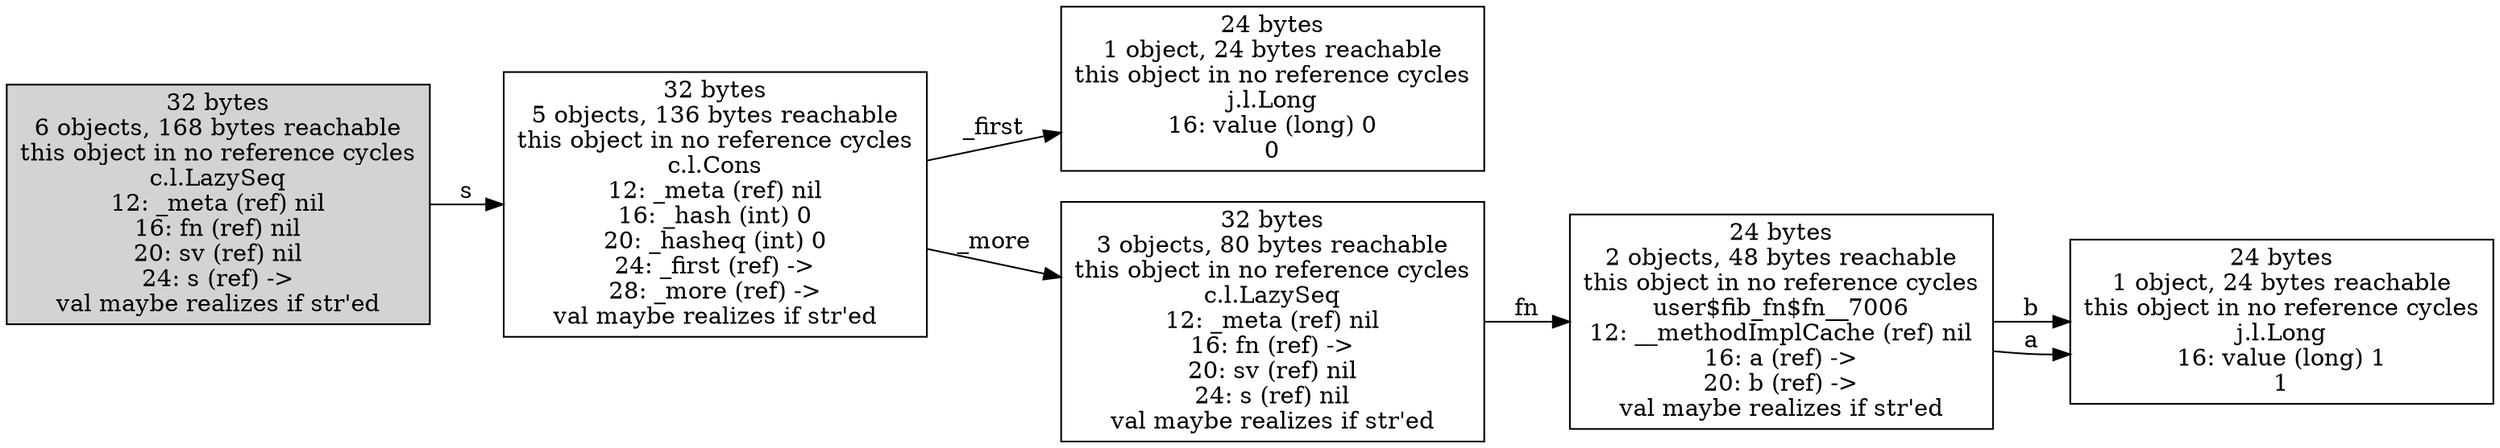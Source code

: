 digraph {
graph [layout=dot,rankdir=LR];
"28991406664" ["scc-num-nodes"=1,label="24 bytes
1 object, 24 bytes reachable
this object in no reference cycles
j.l.Long
16: value (long) 0
0",shape=box];
"28991464656" ["scc-num-nodes"=1,label="24 bytes
1 object, 24 bytes reachable
this object in no reference cycles
j.l.Long
16: value (long) 1
1",shape=box];
"32024788488" ["scc-num-nodes"=1,style=filled,label="32 bytes
6 objects, 168 bytes reachable
this object in no reference cycles
c.l.LazySeq
12: _meta (ref) nil
16: fn (ref) nil
20: sv (ref) nil
24: s (ref) ->
val maybe realizes if str'ed",shape=box];
"32025552096" ["scc-num-nodes"=1,label="32 bytes
3 objects, 80 bytes reachable
this object in no reference cycles
c.l.LazySeq
12: _meta (ref) nil
16: fn (ref) ->
20: sv (ref) nil
24: s (ref) nil
val maybe realizes if str'ed",shape=box];
"32025552128" ["scc-num-nodes"=1,label="24 bytes
2 objects, 48 bytes reachable
this object in no reference cycles
user$fib_fn$fn__7006
12: __methodImplCache (ref) nil
16: a (ref) ->
20: b (ref) ->
val maybe realizes if str'ed",shape=box];
"32025552152" ["scc-num-nodes"=1,label="32 bytes
5 objects, 136 bytes reachable
this object in no reference cycles
c.l.Cons
12: _meta (ref) nil
16: _hash (int) 0
20: _hasheq (int) 0
24: _first (ref) ->
28: _more (ref) ->
val maybe realizes if str'ed",shape=box];
"32024788488" -> "32025552152" ["field-name"=s,label=s];
"32025552096" -> "32025552128" ["field-name"=fn,label=fn];
"32025552128" -> "28991464656" ["field-name"=b,label=b];
"32025552128" -> "28991464656" ["field-name"=a,label=a];
"32025552152" -> "28991406664" ["field-name"=_first,label=_first];
"32025552152" -> "32025552096" ["field-name"=_more,label=_more];
} 